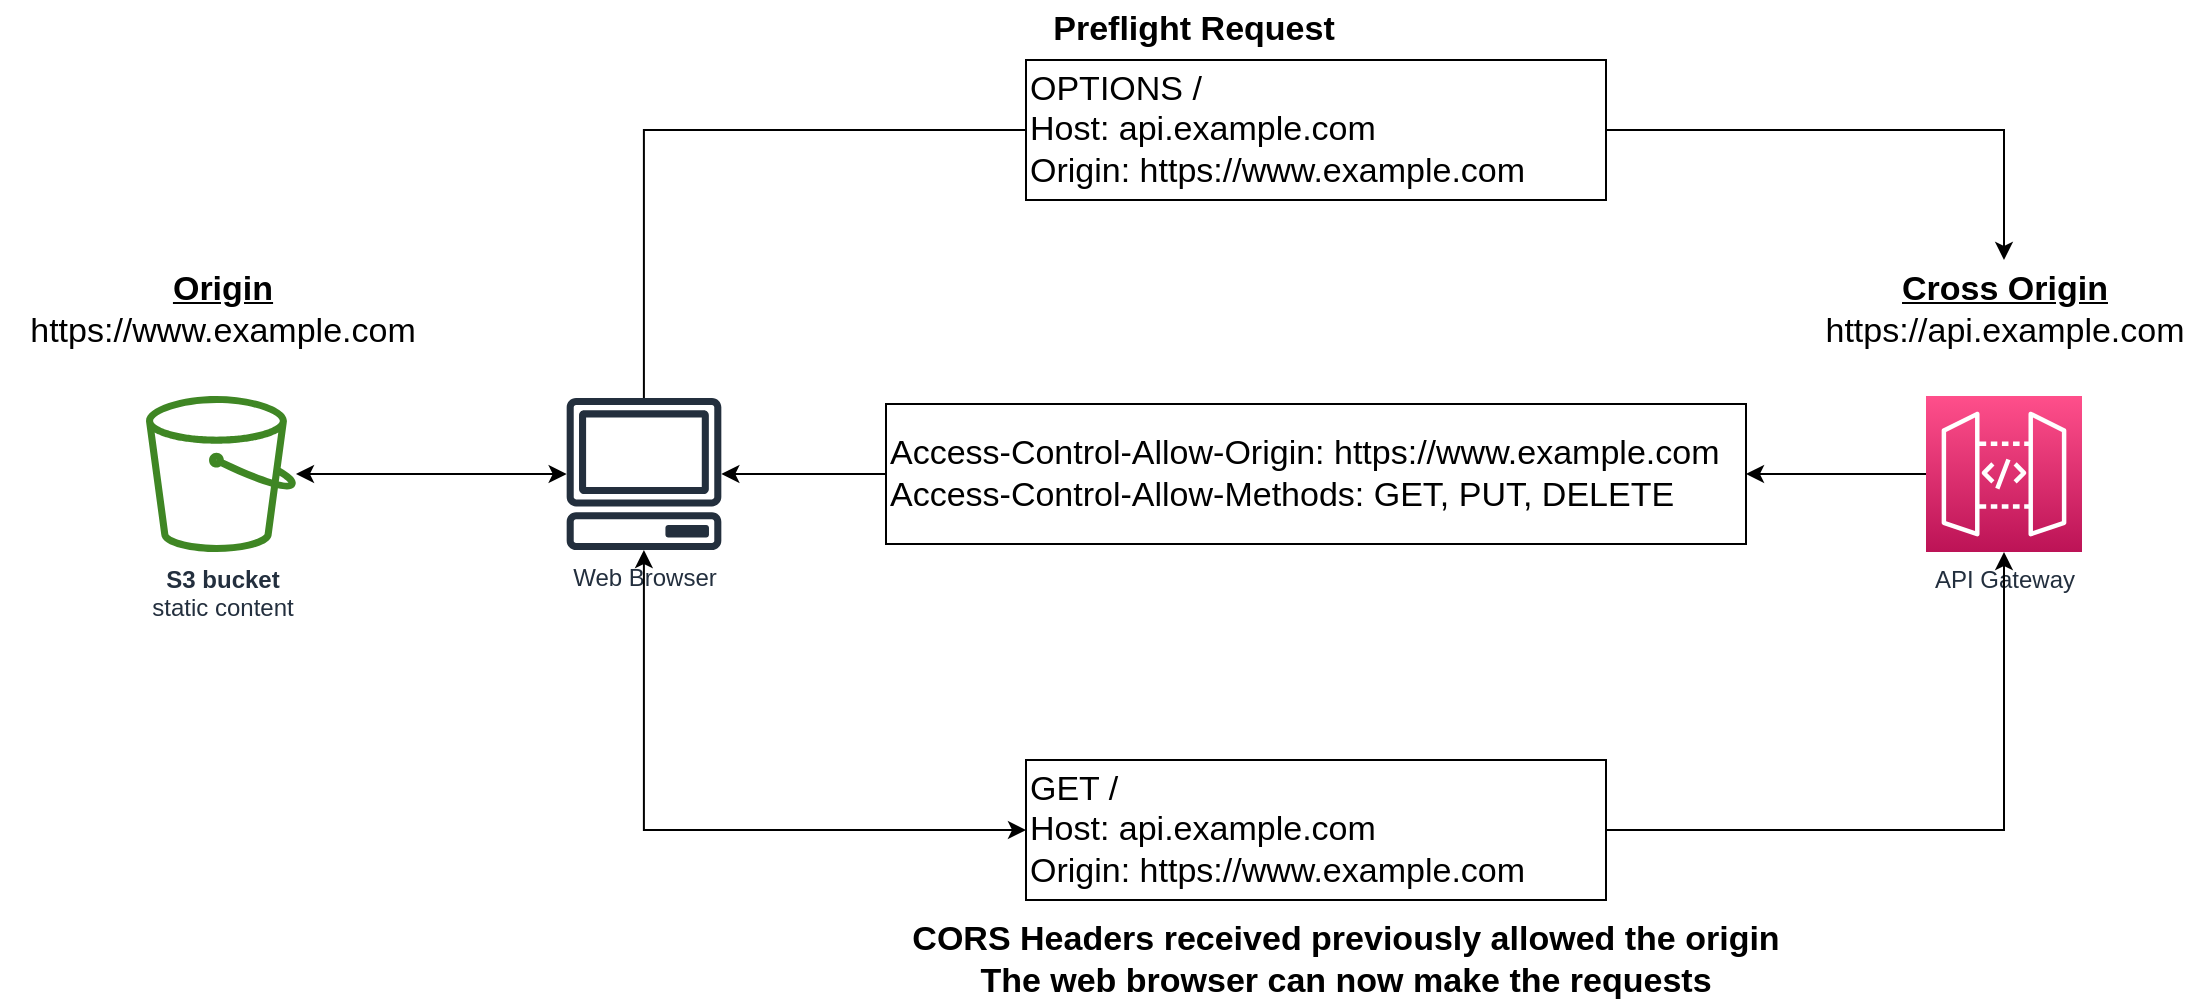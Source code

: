<mxfile version="20.2.3" type="device"><diagram id="Hs7CzOxvFib85nL5WLv6" name="Page-1"><mxGraphModel dx="1755" dy="718" grid="1" gridSize="10" guides="1" tooltips="1" connect="1" arrows="1" fold="1" page="1" pageScale="1" pageWidth="850" pageHeight="1100" math="0" shadow="0"><root><mxCell id="0"/><mxCell id="1" parent="0"/><mxCell id="yyHojn6VoKrCZ-iMzn8n-4" style="edgeStyle=orthogonalEdgeStyle;rounded=0;orthogonalLoop=1;jettySize=auto;html=1;startArrow=classic;startFill=1;" edge="1" parent="1" source="yyHojn6VoKrCZ-iMzn8n-1" target="yyHojn6VoKrCZ-iMzn8n-2"><mxGeometry relative="1" as="geometry"/></mxCell><mxCell id="yyHojn6VoKrCZ-iMzn8n-1" value="&lt;b&gt;S3 bucket&lt;/b&gt;&lt;br&gt;static content" style="sketch=0;outlineConnect=0;fontColor=#232F3E;gradientColor=none;fillColor=#3F8624;strokeColor=none;dashed=0;verticalLabelPosition=bottom;verticalAlign=top;align=center;html=1;fontSize=12;fontStyle=0;aspect=fixed;pointerEvents=1;shape=mxgraph.aws4.bucket;" vertex="1" parent="1"><mxGeometry x="190" y="288" width="75" height="78" as="geometry"/></mxCell><mxCell id="yyHojn6VoKrCZ-iMzn8n-13" style="edgeStyle=orthogonalEdgeStyle;rounded=0;orthogonalLoop=1;jettySize=auto;html=1;entryX=0;entryY=0.5;entryDx=0;entryDy=0;fontSize=17;startArrow=classic;startFill=1;endArrow=none;endFill=0;" edge="1" parent="1" source="yyHojn6VoKrCZ-iMzn8n-2" target="yyHojn6VoKrCZ-iMzn8n-10"><mxGeometry relative="1" as="geometry"/></mxCell><mxCell id="yyHojn6VoKrCZ-iMzn8n-18" style="edgeStyle=orthogonalEdgeStyle;rounded=0;orthogonalLoop=1;jettySize=auto;html=1;entryX=0;entryY=0.5;entryDx=0;entryDy=0;fontSize=17;startArrow=none;startFill=0;endArrow=none;endFill=0;" edge="1" parent="1" source="yyHojn6VoKrCZ-iMzn8n-2" target="yyHojn6VoKrCZ-iMzn8n-6"><mxGeometry relative="1" as="geometry"><Array as="points"><mxPoint x="439" y="155"/></Array></mxGeometry></mxCell><mxCell id="yyHojn6VoKrCZ-iMzn8n-2" value="Web Browser" style="sketch=0;outlineConnect=0;fontColor=#232F3E;gradientColor=none;fillColor=#232F3D;strokeColor=none;dashed=0;verticalLabelPosition=bottom;verticalAlign=top;align=center;html=1;fontSize=12;fontStyle=0;aspect=fixed;pointerEvents=1;shape=mxgraph.aws4.client;" vertex="1" parent="1"><mxGeometry x="400" y="289" width="78" height="76" as="geometry"/></mxCell><mxCell id="yyHojn6VoKrCZ-iMzn8n-3" value="API Gateway" style="sketch=0;points=[[0,0,0],[0.25,0,0],[0.5,0,0],[0.75,0,0],[1,0,0],[0,1,0],[0.25,1,0],[0.5,1,0],[0.75,1,0],[1,1,0],[0,0.25,0],[0,0.5,0],[0,0.75,0],[1,0.25,0],[1,0.5,0],[1,0.75,0]];outlineConnect=0;fontColor=#232F3E;gradientColor=#FF4F8B;gradientDirection=north;fillColor=#BC1356;strokeColor=#ffffff;dashed=0;verticalLabelPosition=bottom;verticalAlign=top;align=center;html=1;fontSize=12;fontStyle=0;aspect=fixed;shape=mxgraph.aws4.resourceIcon;resIcon=mxgraph.aws4.api_gateway;" vertex="1" parent="1"><mxGeometry x="1080" y="288" width="78" height="78" as="geometry"/></mxCell><mxCell id="yyHojn6VoKrCZ-iMzn8n-5" value="&lt;b&gt;&lt;u&gt;Origin&lt;/u&gt;&lt;/b&gt;&lt;br style=&quot;font-size: 17px;&quot;&gt;https://www.example.com" style="text;html=1;align=center;verticalAlign=middle;resizable=0;points=[];autosize=1;strokeColor=none;fillColor=none;fontSize=17;" vertex="1" parent="1"><mxGeometry x="117.5" y="220" width="220" height="50" as="geometry"/></mxCell><mxCell id="yyHojn6VoKrCZ-iMzn8n-19" style="edgeStyle=orthogonalEdgeStyle;rounded=0;orthogonalLoop=1;jettySize=auto;html=1;fontSize=17;startArrow=none;startFill=0;endArrow=classic;endFill=1;" edge="1" parent="1" source="yyHojn6VoKrCZ-iMzn8n-6" target="yyHojn6VoKrCZ-iMzn8n-12"><mxGeometry relative="1" as="geometry"/></mxCell><mxCell id="yyHojn6VoKrCZ-iMzn8n-6" value="OPTIONS /&lt;br&gt;Host: api.example.com&lt;br&gt;Origin: https://www.example.com" style="rounded=0;whiteSpace=wrap;html=1;fontSize=17;align=left;" vertex="1" parent="1"><mxGeometry x="630" y="120" width="290" height="70" as="geometry"/></mxCell><mxCell id="yyHojn6VoKrCZ-iMzn8n-7" value="Preflight Request" style="text;html=1;strokeColor=none;fillColor=none;align=center;verticalAlign=middle;whiteSpace=wrap;rounded=0;fontSize=17;fontStyle=1" vertex="1" parent="1"><mxGeometry x="638" y="90" width="152" height="30" as="geometry"/></mxCell><mxCell id="yyHojn6VoKrCZ-iMzn8n-16" style="edgeStyle=orthogonalEdgeStyle;rounded=0;orthogonalLoop=1;jettySize=auto;html=1;fontSize=17;startArrow=classic;startFill=1;endArrow=classic;endFill=1;" edge="1" parent="1" source="yyHojn6VoKrCZ-iMzn8n-8" target="yyHojn6VoKrCZ-iMzn8n-2"><mxGeometry relative="1" as="geometry"/></mxCell><mxCell id="yyHojn6VoKrCZ-iMzn8n-17" style="edgeStyle=orthogonalEdgeStyle;rounded=0;orthogonalLoop=1;jettySize=auto;html=1;fontSize=17;startArrow=none;startFill=0;endArrow=classic;endFill=1;" edge="1" parent="1" source="yyHojn6VoKrCZ-iMzn8n-8" target="yyHojn6VoKrCZ-iMzn8n-3"><mxGeometry relative="1" as="geometry"/></mxCell><mxCell id="yyHojn6VoKrCZ-iMzn8n-8" value="GET /&lt;br&gt;Host: api.example.com&lt;br&gt;Origin: https://www.example.com" style="rounded=0;whiteSpace=wrap;html=1;fontSize=17;align=left;" vertex="1" parent="1"><mxGeometry x="630" y="470" width="290" height="70" as="geometry"/></mxCell><mxCell id="yyHojn6VoKrCZ-iMzn8n-9" value="CORS Headers received previously allowed the origin&lt;br/&gt;The web browser can now make the requests" style="text;html=1;strokeColor=none;fillColor=none;align=center;verticalAlign=middle;whiteSpace=wrap;rounded=0;fontSize=17;fontStyle=1" vertex="1" parent="1"><mxGeometry x="520" y="550" width="540" height="40" as="geometry"/></mxCell><mxCell id="yyHojn6VoKrCZ-iMzn8n-15" style="edgeStyle=orthogonalEdgeStyle;rounded=0;orthogonalLoop=1;jettySize=auto;html=1;entryX=0;entryY=0.5;entryDx=0;entryDy=0;entryPerimeter=0;fontSize=17;startArrow=classic;startFill=1;endArrow=none;endFill=0;" edge="1" parent="1" source="yyHojn6VoKrCZ-iMzn8n-10" target="yyHojn6VoKrCZ-iMzn8n-3"><mxGeometry relative="1" as="geometry"/></mxCell><mxCell id="yyHojn6VoKrCZ-iMzn8n-10" value="Access-Control-Allow-Origin: https://www.example.com&lt;br&gt;Access-Control-Allow-Methods: GET, PUT, DELETE" style="rounded=0;whiteSpace=wrap;html=1;fontSize=17;align=left;" vertex="1" parent="1"><mxGeometry x="560" y="292" width="430" height="70" as="geometry"/></mxCell><mxCell id="yyHojn6VoKrCZ-iMzn8n-12" value="&lt;b&gt;&lt;u&gt;Cross Origin&lt;/u&gt;&lt;/b&gt;&lt;br style=&quot;font-size: 17px;&quot;&gt;https://api.example.com" style="text;html=1;align=center;verticalAlign=middle;resizable=0;points=[];autosize=1;strokeColor=none;fillColor=none;fontSize=17;" vertex="1" parent="1"><mxGeometry x="1019" y="220" width="200" height="50" as="geometry"/></mxCell></root></mxGraphModel></diagram></mxfile>